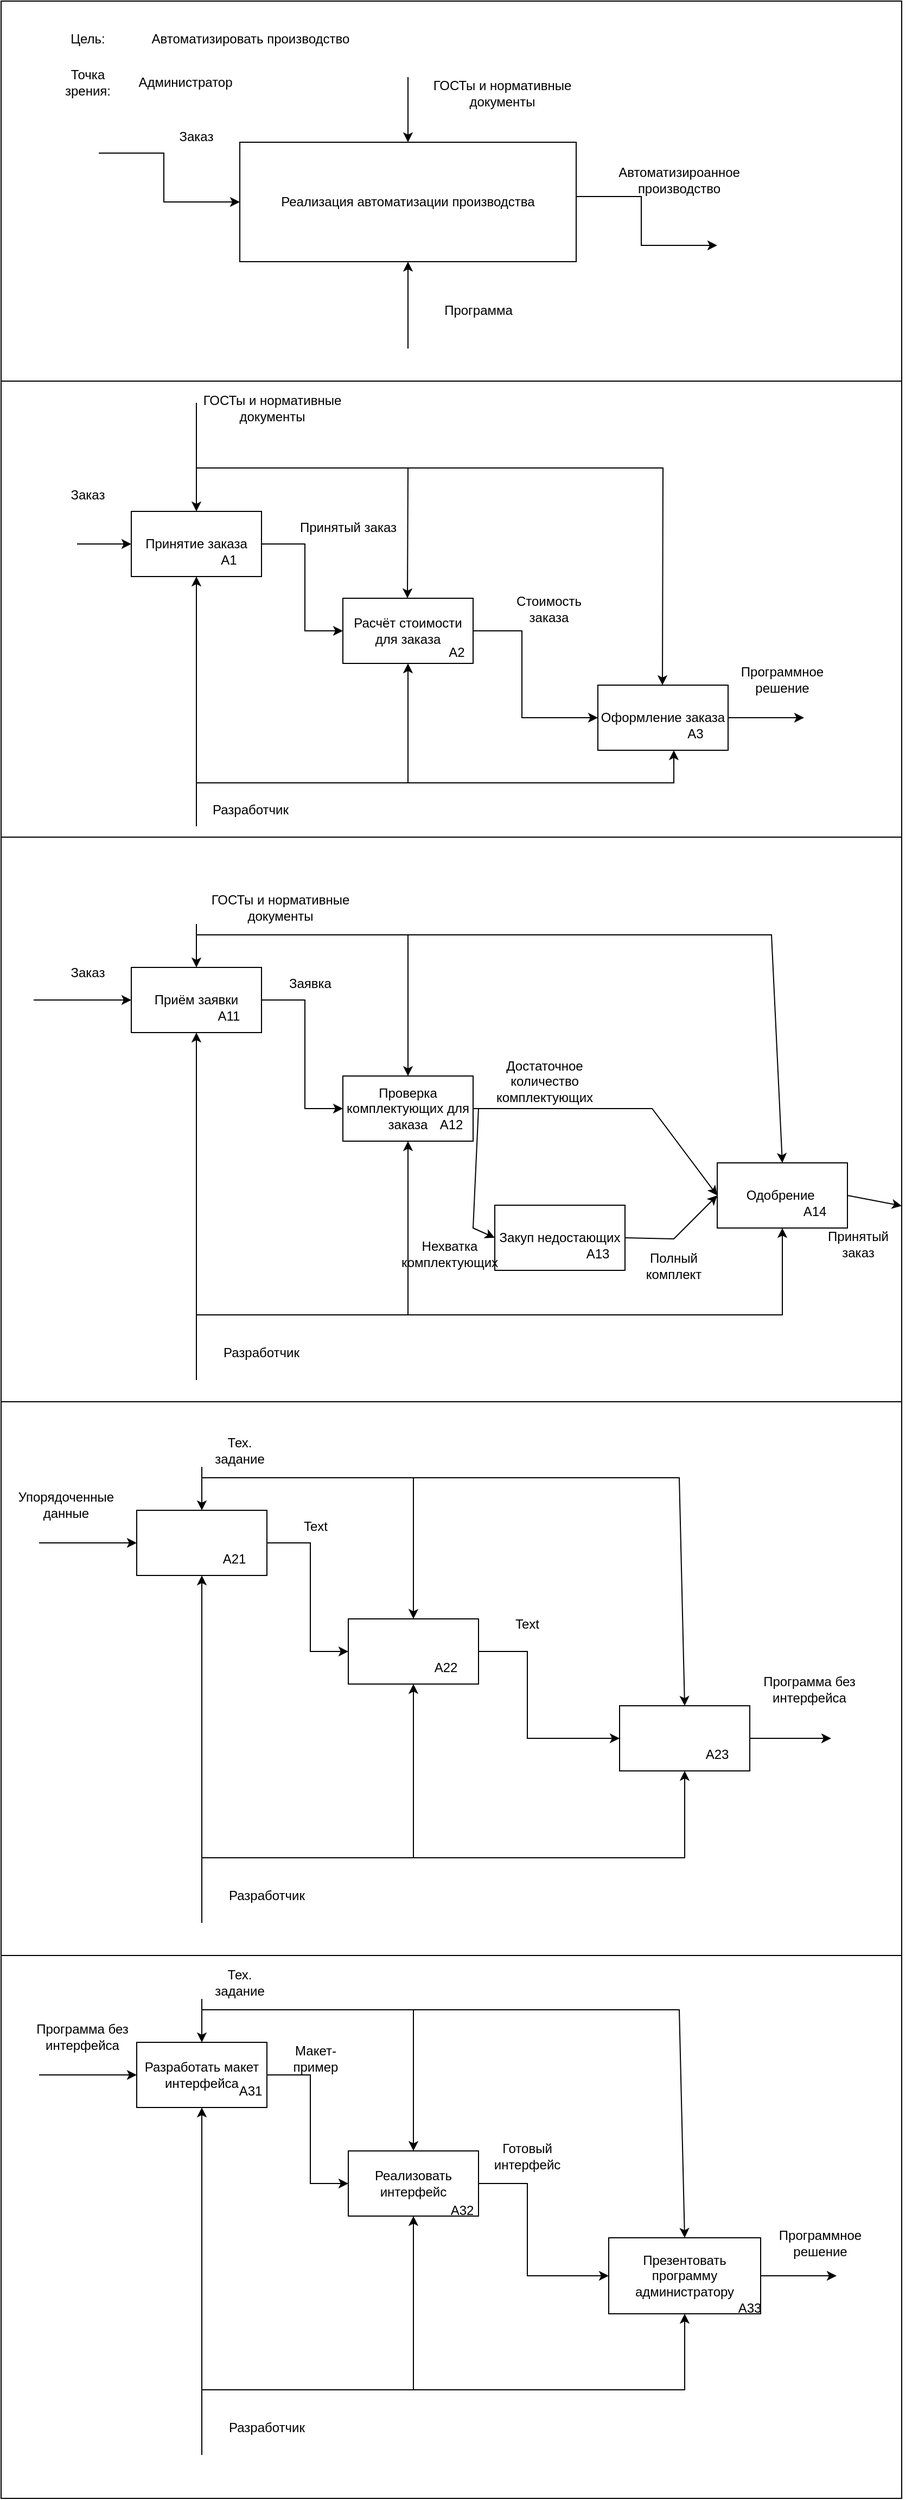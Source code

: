 <mxfile version="22.0.8" type="github">
  <diagram name="Страница — 1" id="eFICceeORej1MZvHSRXp">
    <mxGraphModel dx="1009" dy="542" grid="1" gridSize="10" guides="1" tooltips="1" connect="1" arrows="1" fold="1" page="1" pageScale="1" pageWidth="827" pageHeight="1169" math="0" shadow="0">
      <root>
        <mxCell id="0" />
        <mxCell id="1" parent="0" />
        <mxCell id="Fm9rnHp7RG0YBLzyEwUu-113" value="" style="rounded=0;whiteSpace=wrap;html=1;" vertex="1" parent="1">
          <mxGeometry y="1800" width="830" height="500" as="geometry" />
        </mxCell>
        <mxCell id="Fm9rnHp7RG0YBLzyEwUu-111" value="" style="rounded=0;whiteSpace=wrap;html=1;" vertex="1" parent="1">
          <mxGeometry y="1290" width="830" height="510" as="geometry" />
        </mxCell>
        <mxCell id="Fm9rnHp7RG0YBLzyEwUu-110" value="" style="rounded=0;whiteSpace=wrap;html=1;" vertex="1" parent="1">
          <mxGeometry y="770" width="830" height="520" as="geometry" />
        </mxCell>
        <mxCell id="Fm9rnHp7RG0YBLzyEwUu-38" value="" style="rounded=0;whiteSpace=wrap;html=1;shadow=0;" vertex="1" parent="1">
          <mxGeometry y="350" width="830" height="420" as="geometry" />
        </mxCell>
        <mxCell id="Fm9rnHp7RG0YBLzyEwUu-37" value="" style="rounded=0;whiteSpace=wrap;html=1;shadow=0;" vertex="1" parent="1">
          <mxGeometry width="830" height="350" as="geometry" />
        </mxCell>
        <mxCell id="Fm9rnHp7RG0YBLzyEwUu-2" value="Реализация автоматизации производства" style="rounded=0;whiteSpace=wrap;html=1;" vertex="1" parent="1">
          <mxGeometry x="220" y="130" width="310" height="110" as="geometry" />
        </mxCell>
        <mxCell id="Fm9rnHp7RG0YBLzyEwUu-3" value="" style="endArrow=classic;html=1;rounded=0;entryX=0;entryY=0.5;entryDx=0;entryDy=0;" edge="1" parent="1" target="Fm9rnHp7RG0YBLzyEwUu-2">
          <mxGeometry width="50" height="50" relative="1" as="geometry">
            <mxPoint x="90" y="140" as="sourcePoint" />
            <mxPoint x="140" y="190" as="targetPoint" />
            <Array as="points">
              <mxPoint x="150" y="140" />
              <mxPoint x="150" y="185" />
            </Array>
          </mxGeometry>
        </mxCell>
        <mxCell id="Fm9rnHp7RG0YBLzyEwUu-4" value="" style="endArrow=classic;html=1;rounded=0;entryX=0;entryY=0.5;entryDx=0;entryDy=0;" edge="1" parent="1">
          <mxGeometry width="50" height="50" relative="1" as="geometry">
            <mxPoint x="530" y="180" as="sourcePoint" />
            <mxPoint x="660" y="225" as="targetPoint" />
            <Array as="points">
              <mxPoint x="590" y="180" />
              <mxPoint x="590" y="225" />
            </Array>
          </mxGeometry>
        </mxCell>
        <mxCell id="Fm9rnHp7RG0YBLzyEwUu-5" value="Заказ" style="text;html=1;strokeColor=none;fillColor=none;align=center;verticalAlign=middle;whiteSpace=wrap;rounded=0;" vertex="1" parent="1">
          <mxGeometry x="150" y="110" width="60" height="30" as="geometry" />
        </mxCell>
        <mxCell id="Fm9rnHp7RG0YBLzyEwUu-6" value="Автоматизироанное производство" style="text;html=1;strokeColor=none;fillColor=none;align=center;verticalAlign=middle;whiteSpace=wrap;rounded=0;" vertex="1" parent="1">
          <mxGeometry x="580" y="150" width="90" height="30" as="geometry" />
        </mxCell>
        <mxCell id="Fm9rnHp7RG0YBLzyEwUu-7" value="Цель:" style="text;html=1;strokeColor=none;fillColor=none;align=center;verticalAlign=middle;whiteSpace=wrap;rounded=0;" vertex="1" parent="1">
          <mxGeometry x="50" y="20" width="60" height="30" as="geometry" />
        </mxCell>
        <mxCell id="Fm9rnHp7RG0YBLzyEwUu-8" value="Точка зрения:" style="text;html=1;strokeColor=none;fillColor=none;align=center;verticalAlign=middle;whiteSpace=wrap;rounded=0;" vertex="1" parent="1">
          <mxGeometry x="50" y="60" width="60" height="30" as="geometry" />
        </mxCell>
        <mxCell id="Fm9rnHp7RG0YBLzyEwUu-9" value="Автоматизировать производство" style="text;html=1;strokeColor=none;fillColor=none;align=center;verticalAlign=middle;whiteSpace=wrap;rounded=0;" vertex="1" parent="1">
          <mxGeometry x="110" y="20" width="240" height="30" as="geometry" />
        </mxCell>
        <mxCell id="Fm9rnHp7RG0YBLzyEwUu-10" value="Администратор" style="text;html=1;strokeColor=none;fillColor=none;align=center;verticalAlign=middle;whiteSpace=wrap;rounded=0;" vertex="1" parent="1">
          <mxGeometry x="110" y="60" width="120" height="30" as="geometry" />
        </mxCell>
        <mxCell id="Fm9rnHp7RG0YBLzyEwUu-11" value="" style="endArrow=classic;html=1;rounded=0;entryX=0.5;entryY=0;entryDx=0;entryDy=0;" edge="1" parent="1" target="Fm9rnHp7RG0YBLzyEwUu-2">
          <mxGeometry width="50" height="50" relative="1" as="geometry">
            <mxPoint x="375" y="70" as="sourcePoint" />
            <mxPoint x="390" y="60" as="targetPoint" />
          </mxGeometry>
        </mxCell>
        <mxCell id="Fm9rnHp7RG0YBLzyEwUu-12" value="ГОСТы и нормативные документы" style="text;html=1;strokeColor=none;fillColor=none;align=center;verticalAlign=middle;whiteSpace=wrap;rounded=0;" vertex="1" parent="1">
          <mxGeometry x="384" y="70" width="156" height="30" as="geometry" />
        </mxCell>
        <mxCell id="Fm9rnHp7RG0YBLzyEwUu-13" value="" style="endArrow=classic;html=1;rounded=0;entryX=0.5;entryY=1;entryDx=0;entryDy=0;" edge="1" parent="1" target="Fm9rnHp7RG0YBLzyEwUu-2">
          <mxGeometry width="50" height="50" relative="1" as="geometry">
            <mxPoint x="375" y="320" as="sourcePoint" />
            <mxPoint x="360" y="280" as="targetPoint" />
          </mxGeometry>
        </mxCell>
        <mxCell id="Fm9rnHp7RG0YBLzyEwUu-14" value="Программа" style="text;html=1;strokeColor=none;fillColor=none;align=center;verticalAlign=middle;whiteSpace=wrap;rounded=0;" vertex="1" parent="1">
          <mxGeometry x="390" y="270" width="100" height="30" as="geometry" />
        </mxCell>
        <mxCell id="Fm9rnHp7RG0YBLzyEwUu-15" value="Принятие заказа" style="rounded=0;whiteSpace=wrap;html=1;" vertex="1" parent="1">
          <mxGeometry x="120" y="470" width="120" height="60" as="geometry" />
        </mxCell>
        <mxCell id="Fm9rnHp7RG0YBLzyEwUu-16" value="Расчёт стоимости для заказа" style="rounded=0;whiteSpace=wrap;html=1;" vertex="1" parent="1">
          <mxGeometry x="315" y="550" width="120" height="60" as="geometry" />
        </mxCell>
        <mxCell id="Fm9rnHp7RG0YBLzyEwUu-17" value="Оформление заказа" style="rounded=0;whiteSpace=wrap;html=1;" vertex="1" parent="1">
          <mxGeometry x="550" y="630" width="120" height="60" as="geometry" />
        </mxCell>
        <mxCell id="Fm9rnHp7RG0YBLzyEwUu-18" value="" style="endArrow=classic;html=1;rounded=0;entryX=0;entryY=0.5;entryDx=0;entryDy=0;" edge="1" parent="1" target="Fm9rnHp7RG0YBLzyEwUu-15">
          <mxGeometry width="50" height="50" relative="1" as="geometry">
            <mxPoint x="70" y="500" as="sourcePoint" />
            <mxPoint x="80" y="490" as="targetPoint" />
          </mxGeometry>
        </mxCell>
        <mxCell id="Fm9rnHp7RG0YBLzyEwUu-19" value="" style="endArrow=classic;html=1;rounded=0;exitX=1;exitY=0.5;exitDx=0;exitDy=0;entryX=0;entryY=0.5;entryDx=0;entryDy=0;" edge="1" parent="1" source="Fm9rnHp7RG0YBLzyEwUu-15" target="Fm9rnHp7RG0YBLzyEwUu-16">
          <mxGeometry width="50" height="50" relative="1" as="geometry">
            <mxPoint x="240" y="580" as="sourcePoint" />
            <mxPoint x="290" y="530" as="targetPoint" />
            <Array as="points">
              <mxPoint x="280" y="500" />
              <mxPoint x="280" y="580" />
            </Array>
          </mxGeometry>
        </mxCell>
        <mxCell id="Fm9rnHp7RG0YBLzyEwUu-20" value="" style="endArrow=classic;html=1;rounded=0;entryX=0;entryY=0.5;entryDx=0;entryDy=0;exitX=1;exitY=0.5;exitDx=0;exitDy=0;" edge="1" parent="1" source="Fm9rnHp7RG0YBLzyEwUu-16" target="Fm9rnHp7RG0YBLzyEwUu-17">
          <mxGeometry width="50" height="50" relative="1" as="geometry">
            <mxPoint x="460" y="690" as="sourcePoint" />
            <mxPoint x="510" y="640" as="targetPoint" />
            <Array as="points">
              <mxPoint x="480" y="580" />
              <mxPoint x="480" y="660" />
            </Array>
          </mxGeometry>
        </mxCell>
        <mxCell id="Fm9rnHp7RG0YBLzyEwUu-21" value="" style="endArrow=classic;html=1;rounded=0;entryX=0.5;entryY=0;entryDx=0;entryDy=0;" edge="1" parent="1" target="Fm9rnHp7RG0YBLzyEwUu-15">
          <mxGeometry width="50" height="50" relative="1" as="geometry">
            <mxPoint x="180" y="370" as="sourcePoint" />
            <mxPoint x="180" y="300" as="targetPoint" />
          </mxGeometry>
        </mxCell>
        <mxCell id="Fm9rnHp7RG0YBLzyEwUu-22" value="" style="endArrow=classic;html=1;rounded=0;entryX=0.5;entryY=1;entryDx=0;entryDy=0;" edge="1" parent="1" target="Fm9rnHp7RG0YBLzyEwUu-15">
          <mxGeometry width="50" height="50" relative="1" as="geometry">
            <mxPoint x="180" y="760" as="sourcePoint" />
            <mxPoint x="179.5" y="550" as="targetPoint" />
          </mxGeometry>
        </mxCell>
        <mxCell id="Fm9rnHp7RG0YBLzyEwUu-23" value="" style="endArrow=classic;html=1;rounded=0;entryX=0.5;entryY=0;entryDx=0;entryDy=0;" edge="1" parent="1">
          <mxGeometry width="50" height="50" relative="1" as="geometry">
            <mxPoint x="370" y="430" as="sourcePoint" />
            <mxPoint x="609.5" y="630" as="targetPoint" />
            <Array as="points">
              <mxPoint x="610" y="430" />
            </Array>
          </mxGeometry>
        </mxCell>
        <mxCell id="Fm9rnHp7RG0YBLzyEwUu-25" value="" style="endArrow=classic;html=1;rounded=0;entryX=0.5;entryY=0;entryDx=0;entryDy=0;" edge="1" parent="1">
          <mxGeometry width="50" height="50" relative="1" as="geometry">
            <mxPoint x="180" y="430" as="sourcePoint" />
            <mxPoint x="374.5" y="550" as="targetPoint" />
            <Array as="points">
              <mxPoint x="375" y="430" />
            </Array>
          </mxGeometry>
        </mxCell>
        <mxCell id="Fm9rnHp7RG0YBLzyEwUu-26" value="" style="endArrow=classic;html=1;rounded=0;" edge="1" parent="1">
          <mxGeometry width="50" height="50" relative="1" as="geometry">
            <mxPoint x="360" y="720" as="sourcePoint" />
            <mxPoint x="620" y="690" as="targetPoint" />
            <Array as="points">
              <mxPoint x="620" y="720" />
            </Array>
          </mxGeometry>
        </mxCell>
        <mxCell id="Fm9rnHp7RG0YBLzyEwUu-27" value="" style="endArrow=classic;html=1;rounded=0;entryX=0.5;entryY=1;entryDx=0;entryDy=0;" edge="1" parent="1" target="Fm9rnHp7RG0YBLzyEwUu-16">
          <mxGeometry width="50" height="50" relative="1" as="geometry">
            <mxPoint x="180" y="720" as="sourcePoint" />
            <mxPoint x="310" y="700" as="targetPoint" />
            <Array as="points">
              <mxPoint x="375" y="720" />
            </Array>
          </mxGeometry>
        </mxCell>
        <mxCell id="Fm9rnHp7RG0YBLzyEwUu-28" value="ГОСТы и нормативные документы" style="text;html=1;strokeColor=none;fillColor=none;align=center;verticalAlign=middle;whiteSpace=wrap;rounded=0;" vertex="1" parent="1">
          <mxGeometry x="180" y="360" width="140" height="30" as="geometry" />
        </mxCell>
        <mxCell id="Fm9rnHp7RG0YBLzyEwUu-29" value="Разработчик" style="text;html=1;strokeColor=none;fillColor=none;align=center;verticalAlign=middle;whiteSpace=wrap;rounded=0;" vertex="1" parent="1">
          <mxGeometry x="185" y="730" width="90" height="30" as="geometry" />
        </mxCell>
        <mxCell id="Fm9rnHp7RG0YBLzyEwUu-30" value="" style="endArrow=classic;html=1;rounded=0;exitX=1;exitY=0.5;exitDx=0;exitDy=0;" edge="1" parent="1" source="Fm9rnHp7RG0YBLzyEwUu-17">
          <mxGeometry width="50" height="50" relative="1" as="geometry">
            <mxPoint x="690" y="670" as="sourcePoint" />
            <mxPoint x="740" y="660" as="targetPoint" />
          </mxGeometry>
        </mxCell>
        <mxCell id="Fm9rnHp7RG0YBLzyEwUu-31" value="Заказ" style="text;html=1;strokeColor=none;fillColor=none;align=center;verticalAlign=middle;whiteSpace=wrap;rounded=0;" vertex="1" parent="1">
          <mxGeometry x="50" y="440" width="60" height="30" as="geometry" />
        </mxCell>
        <mxCell id="Fm9rnHp7RG0YBLzyEwUu-32" value="Программное решение" style="text;html=1;strokeColor=none;fillColor=none;align=center;verticalAlign=middle;whiteSpace=wrap;rounded=0;" vertex="1" parent="1">
          <mxGeometry x="680" y="610" width="80" height="30" as="geometry" />
        </mxCell>
        <mxCell id="Fm9rnHp7RG0YBLzyEwUu-33" value="А1" style="text;html=1;strokeColor=none;fillColor=none;align=center;verticalAlign=middle;whiteSpace=wrap;rounded=0;" vertex="1" parent="1">
          <mxGeometry x="180" y="500" width="60" height="30" as="geometry" />
        </mxCell>
        <mxCell id="Fm9rnHp7RG0YBLzyEwUu-34" value="А2" style="text;html=1;strokeColor=none;fillColor=none;align=center;verticalAlign=middle;whiteSpace=wrap;rounded=0;" vertex="1" parent="1">
          <mxGeometry x="390" y="585" width="60" height="30" as="geometry" />
        </mxCell>
        <mxCell id="Fm9rnHp7RG0YBLzyEwUu-35" value="А3" style="text;html=1;strokeColor=none;fillColor=none;align=center;verticalAlign=middle;whiteSpace=wrap;rounded=0;" vertex="1" parent="1">
          <mxGeometry x="610" y="660" width="60" height="30" as="geometry" />
        </mxCell>
        <mxCell id="Fm9rnHp7RG0YBLzyEwUu-40" value="Приём заявки" style="rounded=0;whiteSpace=wrap;html=1;" vertex="1" parent="1">
          <mxGeometry x="120" y="890" width="120" height="60" as="geometry" />
        </mxCell>
        <mxCell id="Fm9rnHp7RG0YBLzyEwUu-41" value="Проверка комплектующих для заказа" style="rounded=0;whiteSpace=wrap;html=1;" vertex="1" parent="1">
          <mxGeometry x="315" y="990" width="120" height="60" as="geometry" />
        </mxCell>
        <mxCell id="Fm9rnHp7RG0YBLzyEwUu-42" value="Одобрение&amp;nbsp;" style="rounded=0;whiteSpace=wrap;html=1;" vertex="1" parent="1">
          <mxGeometry x="660" y="1070" width="120" height="60" as="geometry" />
        </mxCell>
        <mxCell id="Fm9rnHp7RG0YBLzyEwUu-43" value="" style="endArrow=classic;html=1;rounded=0;entryX=0;entryY=0.5;entryDx=0;entryDy=0;" edge="1" parent="1" target="Fm9rnHp7RG0YBLzyEwUu-41">
          <mxGeometry width="50" height="50" relative="1" as="geometry">
            <mxPoint x="240" y="920" as="sourcePoint" />
            <mxPoint x="290" y="870" as="targetPoint" />
            <Array as="points">
              <mxPoint x="280" y="920" />
              <mxPoint x="280" y="1020" />
            </Array>
          </mxGeometry>
        </mxCell>
        <mxCell id="Fm9rnHp7RG0YBLzyEwUu-45" value="Принятый заказ" style="text;html=1;strokeColor=none;fillColor=none;align=center;verticalAlign=middle;whiteSpace=wrap;rounded=0;" vertex="1" parent="1">
          <mxGeometry x="270" y="470" width="100" height="30" as="geometry" />
        </mxCell>
        <mxCell id="Fm9rnHp7RG0YBLzyEwUu-46" value="Стоимость заказа" style="text;html=1;strokeColor=none;fillColor=none;align=center;verticalAlign=middle;whiteSpace=wrap;rounded=0;" vertex="1" parent="1">
          <mxGeometry x="460" y="545" width="90" height="30" as="geometry" />
        </mxCell>
        <mxCell id="Fm9rnHp7RG0YBLzyEwUu-47" value="" style="endArrow=classic;html=1;rounded=0;entryX=0.5;entryY=1;entryDx=0;entryDy=0;" edge="1" parent="1" target="Fm9rnHp7RG0YBLzyEwUu-40">
          <mxGeometry width="50" height="50" relative="1" as="geometry">
            <mxPoint x="180" y="1270" as="sourcePoint" />
            <mxPoint x="170" y="1010" as="targetPoint" />
            <Array as="points">
              <mxPoint x="180" y="1220" />
            </Array>
          </mxGeometry>
        </mxCell>
        <mxCell id="Fm9rnHp7RG0YBLzyEwUu-48" value="" style="endArrow=classic;html=1;rounded=0;entryX=0.5;entryY=1;entryDx=0;entryDy=0;" edge="1" parent="1" target="Fm9rnHp7RG0YBLzyEwUu-41">
          <mxGeometry width="50" height="50" relative="1" as="geometry">
            <mxPoint x="180" y="1210" as="sourcePoint" />
            <mxPoint x="380" y="1090" as="targetPoint" />
            <Array as="points">
              <mxPoint x="375" y="1210" />
            </Array>
          </mxGeometry>
        </mxCell>
        <mxCell id="Fm9rnHp7RG0YBLzyEwUu-49" value="" style="endArrow=classic;html=1;rounded=0;entryX=0.5;entryY=1;entryDx=0;entryDy=0;" edge="1" parent="1" target="Fm9rnHp7RG0YBLzyEwUu-42">
          <mxGeometry width="50" height="50" relative="1" as="geometry">
            <mxPoint x="370" y="1210" as="sourcePoint" />
            <mxPoint x="620" y="1170" as="targetPoint" />
            <Array as="points">
              <mxPoint x="720" y="1210" />
            </Array>
          </mxGeometry>
        </mxCell>
        <mxCell id="Fm9rnHp7RG0YBLzyEwUu-50" value="" style="endArrow=classic;html=1;rounded=0;entryX=0;entryY=0.5;entryDx=0;entryDy=0;" edge="1" parent="1" target="Fm9rnHp7RG0YBLzyEwUu-40">
          <mxGeometry width="50" height="50" relative="1" as="geometry">
            <mxPoint x="30" y="920" as="sourcePoint" />
            <mxPoint x="80" y="920" as="targetPoint" />
          </mxGeometry>
        </mxCell>
        <mxCell id="Fm9rnHp7RG0YBLzyEwUu-51" value="" style="endArrow=classic;html=1;rounded=0;entryX=0.5;entryY=0;entryDx=0;entryDy=0;" edge="1" parent="1" target="Fm9rnHp7RG0YBLzyEwUu-40">
          <mxGeometry width="50" height="50" relative="1" as="geometry">
            <mxPoint x="180" y="850" as="sourcePoint" />
            <mxPoint x="200" y="840" as="targetPoint" />
          </mxGeometry>
        </mxCell>
        <mxCell id="Fm9rnHp7RG0YBLzyEwUu-52" value="" style="endArrow=classic;html=1;rounded=0;entryX=0.5;entryY=0;entryDx=0;entryDy=0;" edge="1" parent="1" target="Fm9rnHp7RG0YBLzyEwUu-41">
          <mxGeometry width="50" height="50" relative="1" as="geometry">
            <mxPoint x="180" y="860" as="sourcePoint" />
            <mxPoint x="370" y="870" as="targetPoint" />
            <Array as="points">
              <mxPoint x="375" y="860" />
            </Array>
          </mxGeometry>
        </mxCell>
        <mxCell id="Fm9rnHp7RG0YBLzyEwUu-53" value="" style="endArrow=classic;html=1;rounded=0;entryX=0.5;entryY=0;entryDx=0;entryDy=0;" edge="1" parent="1" target="Fm9rnHp7RG0YBLzyEwUu-42">
          <mxGeometry width="50" height="50" relative="1" as="geometry">
            <mxPoint x="360" y="860" as="sourcePoint" />
            <mxPoint x="560" y="880" as="targetPoint" />
            <Array as="points">
              <mxPoint x="710" y="860" />
            </Array>
          </mxGeometry>
        </mxCell>
        <mxCell id="Fm9rnHp7RG0YBLzyEwUu-54" value="" style="endArrow=classic;html=1;rounded=0;exitX=1;exitY=0.5;exitDx=0;exitDy=0;" edge="1" parent="1" source="Fm9rnHp7RG0YBLzyEwUu-42" target="Fm9rnHp7RG0YBLzyEwUu-110">
          <mxGeometry width="50" height="50" relative="1" as="geometry">
            <mxPoint x="710" y="1120" as="sourcePoint" />
            <mxPoint x="760" y="1100" as="targetPoint" />
          </mxGeometry>
        </mxCell>
        <mxCell id="Fm9rnHp7RG0YBLzyEwUu-55" value="Заказ" style="text;html=1;strokeColor=none;fillColor=none;align=center;verticalAlign=middle;whiteSpace=wrap;rounded=0;" vertex="1" parent="1">
          <mxGeometry x="50" y="880" width="60" height="30" as="geometry" />
        </mxCell>
        <mxCell id="Fm9rnHp7RG0YBLzyEwUu-56" value="ГОСТы и нормативные документы" style="text;html=1;strokeColor=none;fillColor=none;align=center;verticalAlign=middle;whiteSpace=wrap;rounded=0;" vertex="1" parent="1">
          <mxGeometry x="185" y="820" width="145" height="30" as="geometry" />
        </mxCell>
        <mxCell id="Fm9rnHp7RG0YBLzyEwUu-57" value="Заявка" style="text;html=1;strokeColor=none;fillColor=none;align=center;verticalAlign=middle;whiteSpace=wrap;rounded=0;" vertex="1" parent="1">
          <mxGeometry x="255" y="890" width="60" height="30" as="geometry" />
        </mxCell>
        <mxCell id="Fm9rnHp7RG0YBLzyEwUu-59" value="Принятый заказ" style="text;html=1;strokeColor=none;fillColor=none;align=center;verticalAlign=middle;whiteSpace=wrap;rounded=0;" vertex="1" parent="1">
          <mxGeometry x="750" y="1130" width="80" height="30" as="geometry" />
        </mxCell>
        <mxCell id="Fm9rnHp7RG0YBLzyEwUu-60" value="Разработчик" style="text;html=1;strokeColor=none;fillColor=none;align=center;verticalAlign=middle;whiteSpace=wrap;rounded=0;" vertex="1" parent="1">
          <mxGeometry x="200" y="1230" width="80" height="30" as="geometry" />
        </mxCell>
        <mxCell id="Fm9rnHp7RG0YBLzyEwUu-61" value="А11" style="text;html=1;strokeColor=none;fillColor=none;align=center;verticalAlign=middle;whiteSpace=wrap;rounded=0;" vertex="1" parent="1">
          <mxGeometry x="180" y="920" width="60" height="30" as="geometry" />
        </mxCell>
        <mxCell id="Fm9rnHp7RG0YBLzyEwUu-62" value="А12" style="text;html=1;strokeColor=none;fillColor=none;align=center;verticalAlign=middle;whiteSpace=wrap;rounded=0;" vertex="1" parent="1">
          <mxGeometry x="385" y="1020" width="60" height="30" as="geometry" />
        </mxCell>
        <mxCell id="Fm9rnHp7RG0YBLzyEwUu-63" value="А14" style="text;html=1;strokeColor=none;fillColor=none;align=center;verticalAlign=middle;whiteSpace=wrap;rounded=0;" vertex="1" parent="1">
          <mxGeometry x="720" y="1100" width="60" height="30" as="geometry" />
        </mxCell>
        <mxCell id="Fm9rnHp7RG0YBLzyEwUu-64" value="" style="rounded=0;whiteSpace=wrap;html=1;" vertex="1" parent="1">
          <mxGeometry x="125" y="1390" width="120" height="60" as="geometry" />
        </mxCell>
        <mxCell id="Fm9rnHp7RG0YBLzyEwUu-65" value="" style="rounded=0;whiteSpace=wrap;html=1;" vertex="1" parent="1">
          <mxGeometry x="320" y="1490" width="120" height="60" as="geometry" />
        </mxCell>
        <mxCell id="Fm9rnHp7RG0YBLzyEwUu-66" value="" style="rounded=0;whiteSpace=wrap;html=1;" vertex="1" parent="1">
          <mxGeometry x="570" y="1570" width="120" height="60" as="geometry" />
        </mxCell>
        <mxCell id="Fm9rnHp7RG0YBLzyEwUu-67" value="" style="endArrow=classic;html=1;rounded=0;entryX=0;entryY=0.5;entryDx=0;entryDy=0;" edge="1" parent="1" target="Fm9rnHp7RG0YBLzyEwUu-65">
          <mxGeometry width="50" height="50" relative="1" as="geometry">
            <mxPoint x="245" y="1420" as="sourcePoint" />
            <mxPoint x="295" y="1370" as="targetPoint" />
            <Array as="points">
              <mxPoint x="285" y="1420" />
              <mxPoint x="285" y="1520" />
            </Array>
          </mxGeometry>
        </mxCell>
        <mxCell id="Fm9rnHp7RG0YBLzyEwUu-68" value="" style="endArrow=classic;html=1;rounded=0;entryX=0;entryY=0.5;entryDx=0;entryDy=0;exitX=1;exitY=0.5;exitDx=0;exitDy=0;" edge="1" parent="1" source="Fm9rnHp7RG0YBLzyEwUu-65" target="Fm9rnHp7RG0YBLzyEwUu-66">
          <mxGeometry width="50" height="50" relative="1" as="geometry">
            <mxPoint x="455" y="1590" as="sourcePoint" />
            <mxPoint x="505" y="1540" as="targetPoint" />
            <Array as="points">
              <mxPoint x="485" y="1520" />
              <mxPoint x="485" y="1600" />
            </Array>
          </mxGeometry>
        </mxCell>
        <mxCell id="Fm9rnHp7RG0YBLzyEwUu-69" value="" style="endArrow=classic;html=1;rounded=0;entryX=0.5;entryY=1;entryDx=0;entryDy=0;" edge="1" parent="1" target="Fm9rnHp7RG0YBLzyEwUu-64">
          <mxGeometry width="50" height="50" relative="1" as="geometry">
            <mxPoint x="185" y="1770" as="sourcePoint" />
            <mxPoint x="175" y="1510" as="targetPoint" />
            <Array as="points">
              <mxPoint x="185" y="1720" />
            </Array>
          </mxGeometry>
        </mxCell>
        <mxCell id="Fm9rnHp7RG0YBLzyEwUu-70" value="" style="endArrow=classic;html=1;rounded=0;entryX=0.5;entryY=1;entryDx=0;entryDy=0;" edge="1" parent="1" target="Fm9rnHp7RG0YBLzyEwUu-65">
          <mxGeometry width="50" height="50" relative="1" as="geometry">
            <mxPoint x="185" y="1710" as="sourcePoint" />
            <mxPoint x="385" y="1590" as="targetPoint" />
            <Array as="points">
              <mxPoint x="380" y="1710" />
            </Array>
          </mxGeometry>
        </mxCell>
        <mxCell id="Fm9rnHp7RG0YBLzyEwUu-71" value="" style="endArrow=classic;html=1;rounded=0;entryX=0.5;entryY=1;entryDx=0;entryDy=0;" edge="1" parent="1" target="Fm9rnHp7RG0YBLzyEwUu-66">
          <mxGeometry width="50" height="50" relative="1" as="geometry">
            <mxPoint x="375" y="1710" as="sourcePoint" />
            <mxPoint x="625" y="1670" as="targetPoint" />
            <Array as="points">
              <mxPoint x="630" y="1710" />
            </Array>
          </mxGeometry>
        </mxCell>
        <mxCell id="Fm9rnHp7RG0YBLzyEwUu-72" value="" style="endArrow=classic;html=1;rounded=0;entryX=0;entryY=0.5;entryDx=0;entryDy=0;" edge="1" parent="1" target="Fm9rnHp7RG0YBLzyEwUu-64">
          <mxGeometry width="50" height="50" relative="1" as="geometry">
            <mxPoint x="35" y="1420" as="sourcePoint" />
            <mxPoint x="85" y="1420" as="targetPoint" />
          </mxGeometry>
        </mxCell>
        <mxCell id="Fm9rnHp7RG0YBLzyEwUu-73" value="" style="endArrow=classic;html=1;rounded=0;entryX=0.5;entryY=0;entryDx=0;entryDy=0;" edge="1" parent="1" target="Fm9rnHp7RG0YBLzyEwUu-64">
          <mxGeometry width="50" height="50" relative="1" as="geometry">
            <mxPoint x="185" y="1350" as="sourcePoint" />
            <mxPoint x="205" y="1340" as="targetPoint" />
          </mxGeometry>
        </mxCell>
        <mxCell id="Fm9rnHp7RG0YBLzyEwUu-74" value="" style="endArrow=classic;html=1;rounded=0;entryX=0.5;entryY=0;entryDx=0;entryDy=0;" edge="1" parent="1" target="Fm9rnHp7RG0YBLzyEwUu-65">
          <mxGeometry width="50" height="50" relative="1" as="geometry">
            <mxPoint x="185" y="1360" as="sourcePoint" />
            <mxPoint x="375" y="1370" as="targetPoint" />
            <Array as="points">
              <mxPoint x="380" y="1360" />
            </Array>
          </mxGeometry>
        </mxCell>
        <mxCell id="Fm9rnHp7RG0YBLzyEwUu-75" value="" style="endArrow=classic;html=1;rounded=0;entryX=0.5;entryY=0;entryDx=0;entryDy=0;" edge="1" parent="1" target="Fm9rnHp7RG0YBLzyEwUu-66">
          <mxGeometry width="50" height="50" relative="1" as="geometry">
            <mxPoint x="365" y="1360" as="sourcePoint" />
            <mxPoint x="565" y="1380" as="targetPoint" />
            <Array as="points">
              <mxPoint x="625" y="1360" />
            </Array>
          </mxGeometry>
        </mxCell>
        <mxCell id="Fm9rnHp7RG0YBLzyEwUu-76" value="" style="endArrow=classic;html=1;rounded=0;exitX=1;exitY=0.5;exitDx=0;exitDy=0;" edge="1" parent="1" source="Fm9rnHp7RG0YBLzyEwUu-66">
          <mxGeometry width="50" height="50" relative="1" as="geometry">
            <mxPoint x="715" y="1620" as="sourcePoint" />
            <mxPoint x="765" y="1600" as="targetPoint" />
          </mxGeometry>
        </mxCell>
        <mxCell id="Fm9rnHp7RG0YBLzyEwUu-78" value="Тех. задание" style="text;html=1;strokeColor=none;fillColor=none;align=center;verticalAlign=middle;whiteSpace=wrap;rounded=0;" vertex="1" parent="1">
          <mxGeometry x="190" y="1320" width="60" height="30" as="geometry" />
        </mxCell>
        <mxCell id="Fm9rnHp7RG0YBLzyEwUu-79" value="Text" style="text;html=1;strokeColor=none;fillColor=none;align=center;verticalAlign=middle;whiteSpace=wrap;rounded=0;" vertex="1" parent="1">
          <mxGeometry x="260" y="1390" width="60" height="30" as="geometry" />
        </mxCell>
        <mxCell id="Fm9rnHp7RG0YBLzyEwUu-80" value="Text" style="text;html=1;strokeColor=none;fillColor=none;align=center;verticalAlign=middle;whiteSpace=wrap;rounded=0;" vertex="1" parent="1">
          <mxGeometry x="455" y="1480" width="60" height="30" as="geometry" />
        </mxCell>
        <mxCell id="Fm9rnHp7RG0YBLzyEwUu-81" value="Упорядоченные данные" style="text;html=1;strokeColor=none;fillColor=none;align=center;verticalAlign=middle;whiteSpace=wrap;rounded=0;" vertex="1" parent="1">
          <mxGeometry x="10" y="1370" width="100" height="30" as="geometry" />
        </mxCell>
        <mxCell id="Fm9rnHp7RG0YBLzyEwUu-82" value="Разработчик" style="text;html=1;strokeColor=none;fillColor=none;align=center;verticalAlign=middle;whiteSpace=wrap;rounded=0;" vertex="1" parent="1">
          <mxGeometry x="205" y="1730" width="80" height="30" as="geometry" />
        </mxCell>
        <mxCell id="Fm9rnHp7RG0YBLzyEwUu-83" value="А21" style="text;html=1;strokeColor=none;fillColor=none;align=center;verticalAlign=middle;whiteSpace=wrap;rounded=0;" vertex="1" parent="1">
          <mxGeometry x="185" y="1420" width="60" height="30" as="geometry" />
        </mxCell>
        <mxCell id="Fm9rnHp7RG0YBLzyEwUu-84" value="А22" style="text;html=1;strokeColor=none;fillColor=none;align=center;verticalAlign=middle;whiteSpace=wrap;rounded=0;" vertex="1" parent="1">
          <mxGeometry x="380" y="1520" width="60" height="30" as="geometry" />
        </mxCell>
        <mxCell id="Fm9rnHp7RG0YBLzyEwUu-85" value="А23" style="text;html=1;strokeColor=none;fillColor=none;align=center;verticalAlign=middle;whiteSpace=wrap;rounded=0;" vertex="1" parent="1">
          <mxGeometry x="630" y="1600" width="60" height="30" as="geometry" />
        </mxCell>
        <mxCell id="Fm9rnHp7RG0YBLzyEwUu-86" value="Разработать макет интерфейса" style="rounded=0;whiteSpace=wrap;html=1;" vertex="1" parent="1">
          <mxGeometry x="125" y="1880" width="120" height="60" as="geometry" />
        </mxCell>
        <mxCell id="Fm9rnHp7RG0YBLzyEwUu-87" value="Реализовать интерфейс" style="rounded=0;whiteSpace=wrap;html=1;" vertex="1" parent="1">
          <mxGeometry x="320" y="1980" width="120" height="60" as="geometry" />
        </mxCell>
        <mxCell id="Fm9rnHp7RG0YBLzyEwUu-88" value="Презентовать программу администратору" style="rounded=0;whiteSpace=wrap;html=1;" vertex="1" parent="1">
          <mxGeometry x="560" y="2060" width="140" height="70" as="geometry" />
        </mxCell>
        <mxCell id="Fm9rnHp7RG0YBLzyEwUu-89" value="" style="endArrow=classic;html=1;rounded=0;entryX=0;entryY=0.5;entryDx=0;entryDy=0;" edge="1" parent="1" target="Fm9rnHp7RG0YBLzyEwUu-87">
          <mxGeometry width="50" height="50" relative="1" as="geometry">
            <mxPoint x="245" y="1910" as="sourcePoint" />
            <mxPoint x="295" y="1860" as="targetPoint" />
            <Array as="points">
              <mxPoint x="285" y="1910" />
              <mxPoint x="285" y="2010" />
            </Array>
          </mxGeometry>
        </mxCell>
        <mxCell id="Fm9rnHp7RG0YBLzyEwUu-90" value="" style="endArrow=classic;html=1;rounded=0;entryX=0;entryY=0.5;entryDx=0;entryDy=0;exitX=1;exitY=0.5;exitDx=0;exitDy=0;" edge="1" parent="1" source="Fm9rnHp7RG0YBLzyEwUu-87" target="Fm9rnHp7RG0YBLzyEwUu-88">
          <mxGeometry width="50" height="50" relative="1" as="geometry">
            <mxPoint x="455" y="2080" as="sourcePoint" />
            <mxPoint x="505" y="2030" as="targetPoint" />
            <Array as="points">
              <mxPoint x="485" y="2010" />
              <mxPoint x="485" y="2095" />
            </Array>
          </mxGeometry>
        </mxCell>
        <mxCell id="Fm9rnHp7RG0YBLzyEwUu-91" value="" style="endArrow=classic;html=1;rounded=0;entryX=0.5;entryY=1;entryDx=0;entryDy=0;" edge="1" parent="1" target="Fm9rnHp7RG0YBLzyEwUu-86">
          <mxGeometry width="50" height="50" relative="1" as="geometry">
            <mxPoint x="185" y="2260" as="sourcePoint" />
            <mxPoint x="175" y="2000" as="targetPoint" />
            <Array as="points">
              <mxPoint x="185" y="2210" />
            </Array>
          </mxGeometry>
        </mxCell>
        <mxCell id="Fm9rnHp7RG0YBLzyEwUu-92" value="" style="endArrow=classic;html=1;rounded=0;entryX=0.5;entryY=1;entryDx=0;entryDy=0;" edge="1" parent="1" target="Fm9rnHp7RG0YBLzyEwUu-87">
          <mxGeometry width="50" height="50" relative="1" as="geometry">
            <mxPoint x="185" y="2200" as="sourcePoint" />
            <mxPoint x="385" y="2080" as="targetPoint" />
            <Array as="points">
              <mxPoint x="380" y="2200" />
            </Array>
          </mxGeometry>
        </mxCell>
        <mxCell id="Fm9rnHp7RG0YBLzyEwUu-93" value="" style="endArrow=classic;html=1;rounded=0;entryX=0.5;entryY=1;entryDx=0;entryDy=0;" edge="1" parent="1" target="Fm9rnHp7RG0YBLzyEwUu-88">
          <mxGeometry width="50" height="50" relative="1" as="geometry">
            <mxPoint x="375" y="2200" as="sourcePoint" />
            <mxPoint x="625" y="2160" as="targetPoint" />
            <Array as="points">
              <mxPoint x="630" y="2200" />
            </Array>
          </mxGeometry>
        </mxCell>
        <mxCell id="Fm9rnHp7RG0YBLzyEwUu-94" value="" style="endArrow=classic;html=1;rounded=0;entryX=0;entryY=0.5;entryDx=0;entryDy=0;" edge="1" parent="1" target="Fm9rnHp7RG0YBLzyEwUu-86">
          <mxGeometry width="50" height="50" relative="1" as="geometry">
            <mxPoint x="35" y="1910" as="sourcePoint" />
            <mxPoint x="85" y="1910" as="targetPoint" />
          </mxGeometry>
        </mxCell>
        <mxCell id="Fm9rnHp7RG0YBLzyEwUu-95" value="" style="endArrow=classic;html=1;rounded=0;entryX=0.5;entryY=0;entryDx=0;entryDy=0;" edge="1" parent="1" target="Fm9rnHp7RG0YBLzyEwUu-86">
          <mxGeometry width="50" height="50" relative="1" as="geometry">
            <mxPoint x="185" y="1840" as="sourcePoint" />
            <mxPoint x="205" y="1830" as="targetPoint" />
          </mxGeometry>
        </mxCell>
        <mxCell id="Fm9rnHp7RG0YBLzyEwUu-96" value="" style="endArrow=classic;html=1;rounded=0;entryX=0.5;entryY=0;entryDx=0;entryDy=0;" edge="1" parent="1" target="Fm9rnHp7RG0YBLzyEwUu-87">
          <mxGeometry width="50" height="50" relative="1" as="geometry">
            <mxPoint x="185" y="1850" as="sourcePoint" />
            <mxPoint x="375" y="1860" as="targetPoint" />
            <Array as="points">
              <mxPoint x="380" y="1850" />
            </Array>
          </mxGeometry>
        </mxCell>
        <mxCell id="Fm9rnHp7RG0YBLzyEwUu-97" value="" style="endArrow=classic;html=1;rounded=0;entryX=0.5;entryY=0;entryDx=0;entryDy=0;" edge="1" parent="1" target="Fm9rnHp7RG0YBLzyEwUu-88">
          <mxGeometry width="50" height="50" relative="1" as="geometry">
            <mxPoint x="365" y="1850" as="sourcePoint" />
            <mxPoint x="565" y="1870" as="targetPoint" />
            <Array as="points">
              <mxPoint x="625" y="1850" />
            </Array>
          </mxGeometry>
        </mxCell>
        <mxCell id="Fm9rnHp7RG0YBLzyEwUu-98" value="" style="endArrow=classic;html=1;rounded=0;exitX=1;exitY=0.5;exitDx=0;exitDy=0;" edge="1" parent="1" source="Fm9rnHp7RG0YBLzyEwUu-88">
          <mxGeometry width="50" height="50" relative="1" as="geometry">
            <mxPoint x="715" y="2110" as="sourcePoint" />
            <mxPoint x="770" y="2095" as="targetPoint" />
          </mxGeometry>
        </mxCell>
        <mxCell id="Fm9rnHp7RG0YBLzyEwUu-100" value="Тех. задание" style="text;html=1;strokeColor=none;fillColor=none;align=center;verticalAlign=middle;whiteSpace=wrap;rounded=0;" vertex="1" parent="1">
          <mxGeometry x="190" y="1810" width="60" height="30" as="geometry" />
        </mxCell>
        <mxCell id="Fm9rnHp7RG0YBLzyEwUu-101" value="Макет-пример" style="text;html=1;strokeColor=none;fillColor=none;align=center;verticalAlign=middle;whiteSpace=wrap;rounded=0;" vertex="1" parent="1">
          <mxGeometry x="260" y="1880" width="60" height="30" as="geometry" />
        </mxCell>
        <mxCell id="Fm9rnHp7RG0YBLzyEwUu-102" value="Готовый интерфейс" style="text;html=1;strokeColor=none;fillColor=none;align=center;verticalAlign=middle;whiteSpace=wrap;rounded=0;" vertex="1" parent="1">
          <mxGeometry x="455" y="1970" width="60" height="30" as="geometry" />
        </mxCell>
        <mxCell id="Fm9rnHp7RG0YBLzyEwUu-103" value="Программное решение" style="text;html=1;strokeColor=none;fillColor=none;align=center;verticalAlign=middle;whiteSpace=wrap;rounded=0;" vertex="1" parent="1">
          <mxGeometry x="705" y="2050" width="100" height="30" as="geometry" />
        </mxCell>
        <mxCell id="Fm9rnHp7RG0YBLzyEwUu-104" value="Разработчик" style="text;html=1;strokeColor=none;fillColor=none;align=center;verticalAlign=middle;whiteSpace=wrap;rounded=0;" vertex="1" parent="1">
          <mxGeometry x="205" y="2220" width="80" height="30" as="geometry" />
        </mxCell>
        <mxCell id="Fm9rnHp7RG0YBLzyEwUu-105" value="А31" style="text;html=1;strokeColor=none;fillColor=none;align=center;verticalAlign=middle;whiteSpace=wrap;rounded=0;" vertex="1" parent="1">
          <mxGeometry x="200" y="1910" width="60" height="30" as="geometry" />
        </mxCell>
        <mxCell id="Fm9rnHp7RG0YBLzyEwUu-106" value="А32" style="text;html=1;strokeColor=none;fillColor=none;align=center;verticalAlign=middle;whiteSpace=wrap;rounded=0;" vertex="1" parent="1">
          <mxGeometry x="395" y="2020" width="60" height="30" as="geometry" />
        </mxCell>
        <mxCell id="Fm9rnHp7RG0YBLzyEwUu-107" value="А33" style="text;html=1;strokeColor=none;fillColor=none;align=center;verticalAlign=middle;whiteSpace=wrap;rounded=0;" vertex="1" parent="1">
          <mxGeometry x="660" y="2110" width="60" height="30" as="geometry" />
        </mxCell>
        <mxCell id="Fm9rnHp7RG0YBLzyEwUu-108" value="Программа без интерфейса" style="text;html=1;strokeColor=none;fillColor=none;align=center;verticalAlign=middle;whiteSpace=wrap;rounded=0;" vertex="1" parent="1">
          <mxGeometry x="700" y="1540" width="90" height="30" as="geometry" />
        </mxCell>
        <mxCell id="Fm9rnHp7RG0YBLzyEwUu-109" value="Программа без интерфейса" style="text;html=1;strokeColor=none;fillColor=none;align=center;verticalAlign=middle;whiteSpace=wrap;rounded=0;" vertex="1" parent="1">
          <mxGeometry x="30" y="1860" width="90" height="30" as="geometry" />
        </mxCell>
        <mxCell id="Fm9rnHp7RG0YBLzyEwUu-115" value="Закуп недостающих" style="rounded=0;whiteSpace=wrap;html=1;" vertex="1" parent="1">
          <mxGeometry x="455" y="1109" width="120" height="60" as="geometry" />
        </mxCell>
        <mxCell id="Fm9rnHp7RG0YBLzyEwUu-116" value="" style="endArrow=classic;html=1;rounded=0;entryX=0;entryY=0.5;entryDx=0;entryDy=0;exitX=1;exitY=0.5;exitDx=0;exitDy=0;" edge="1" parent="1" source="Fm9rnHp7RG0YBLzyEwUu-41" target="Fm9rnHp7RG0YBLzyEwUu-115">
          <mxGeometry width="50" height="50" relative="1" as="geometry">
            <mxPoint x="390" y="1140" as="sourcePoint" />
            <mxPoint x="440" y="1090" as="targetPoint" />
            <Array as="points">
              <mxPoint x="440" y="1020" />
              <mxPoint x="435" y="1130" />
            </Array>
          </mxGeometry>
        </mxCell>
        <mxCell id="Fm9rnHp7RG0YBLzyEwUu-117" value="Нехватка комплектующих" style="text;html=1;strokeColor=none;fillColor=none;align=center;verticalAlign=middle;whiteSpace=wrap;rounded=0;" vertex="1" parent="1">
          <mxGeometry x="366" y="1139" width="95" height="30" as="geometry" />
        </mxCell>
        <mxCell id="Fm9rnHp7RG0YBLzyEwUu-118" value="" style="endArrow=classic;html=1;rounded=0;exitX=1;exitY=0.5;exitDx=0;exitDy=0;entryX=0;entryY=0.5;entryDx=0;entryDy=0;" edge="1" parent="1" source="Fm9rnHp7RG0YBLzyEwUu-41" target="Fm9rnHp7RG0YBLzyEwUu-42">
          <mxGeometry width="50" height="50" relative="1" as="geometry">
            <mxPoint x="440" y="970" as="sourcePoint" />
            <mxPoint x="480" y="1000" as="targetPoint" />
            <Array as="points">
              <mxPoint x="530" y="1020" />
              <mxPoint x="600" y="1020" />
            </Array>
          </mxGeometry>
        </mxCell>
        <mxCell id="Fm9rnHp7RG0YBLzyEwUu-119" value="Достаточное количество комплектующих" style="text;html=1;strokeColor=none;fillColor=none;align=center;verticalAlign=middle;whiteSpace=wrap;rounded=0;" vertex="1" parent="1">
          <mxGeometry x="461" y="980" width="80" height="30" as="geometry" />
        </mxCell>
        <mxCell id="Fm9rnHp7RG0YBLzyEwUu-120" value="" style="endArrow=classic;html=1;rounded=0;entryX=0;entryY=0.5;entryDx=0;entryDy=0;exitX=1;exitY=0.5;exitDx=0;exitDy=0;" edge="1" parent="1" source="Fm9rnHp7RG0YBLzyEwUu-115" target="Fm9rnHp7RG0YBLzyEwUu-42">
          <mxGeometry width="50" height="50" relative="1" as="geometry">
            <mxPoint x="570" y="1220" as="sourcePoint" />
            <mxPoint x="620" y="1170" as="targetPoint" />
            <Array as="points">
              <mxPoint x="620" y="1140" />
            </Array>
          </mxGeometry>
        </mxCell>
        <mxCell id="Fm9rnHp7RG0YBLzyEwUu-121" value="Полный комплект" style="text;html=1;strokeColor=none;fillColor=none;align=center;verticalAlign=middle;whiteSpace=wrap;rounded=0;" vertex="1" parent="1">
          <mxGeometry x="590" y="1150" width="60" height="30" as="geometry" />
        </mxCell>
        <mxCell id="Fm9rnHp7RG0YBLzyEwUu-122" value="А13" style="text;html=1;strokeColor=none;fillColor=none;align=center;verticalAlign=middle;whiteSpace=wrap;rounded=0;" vertex="1" parent="1">
          <mxGeometry x="520" y="1139" width="60" height="30" as="geometry" />
        </mxCell>
      </root>
    </mxGraphModel>
  </diagram>
</mxfile>
